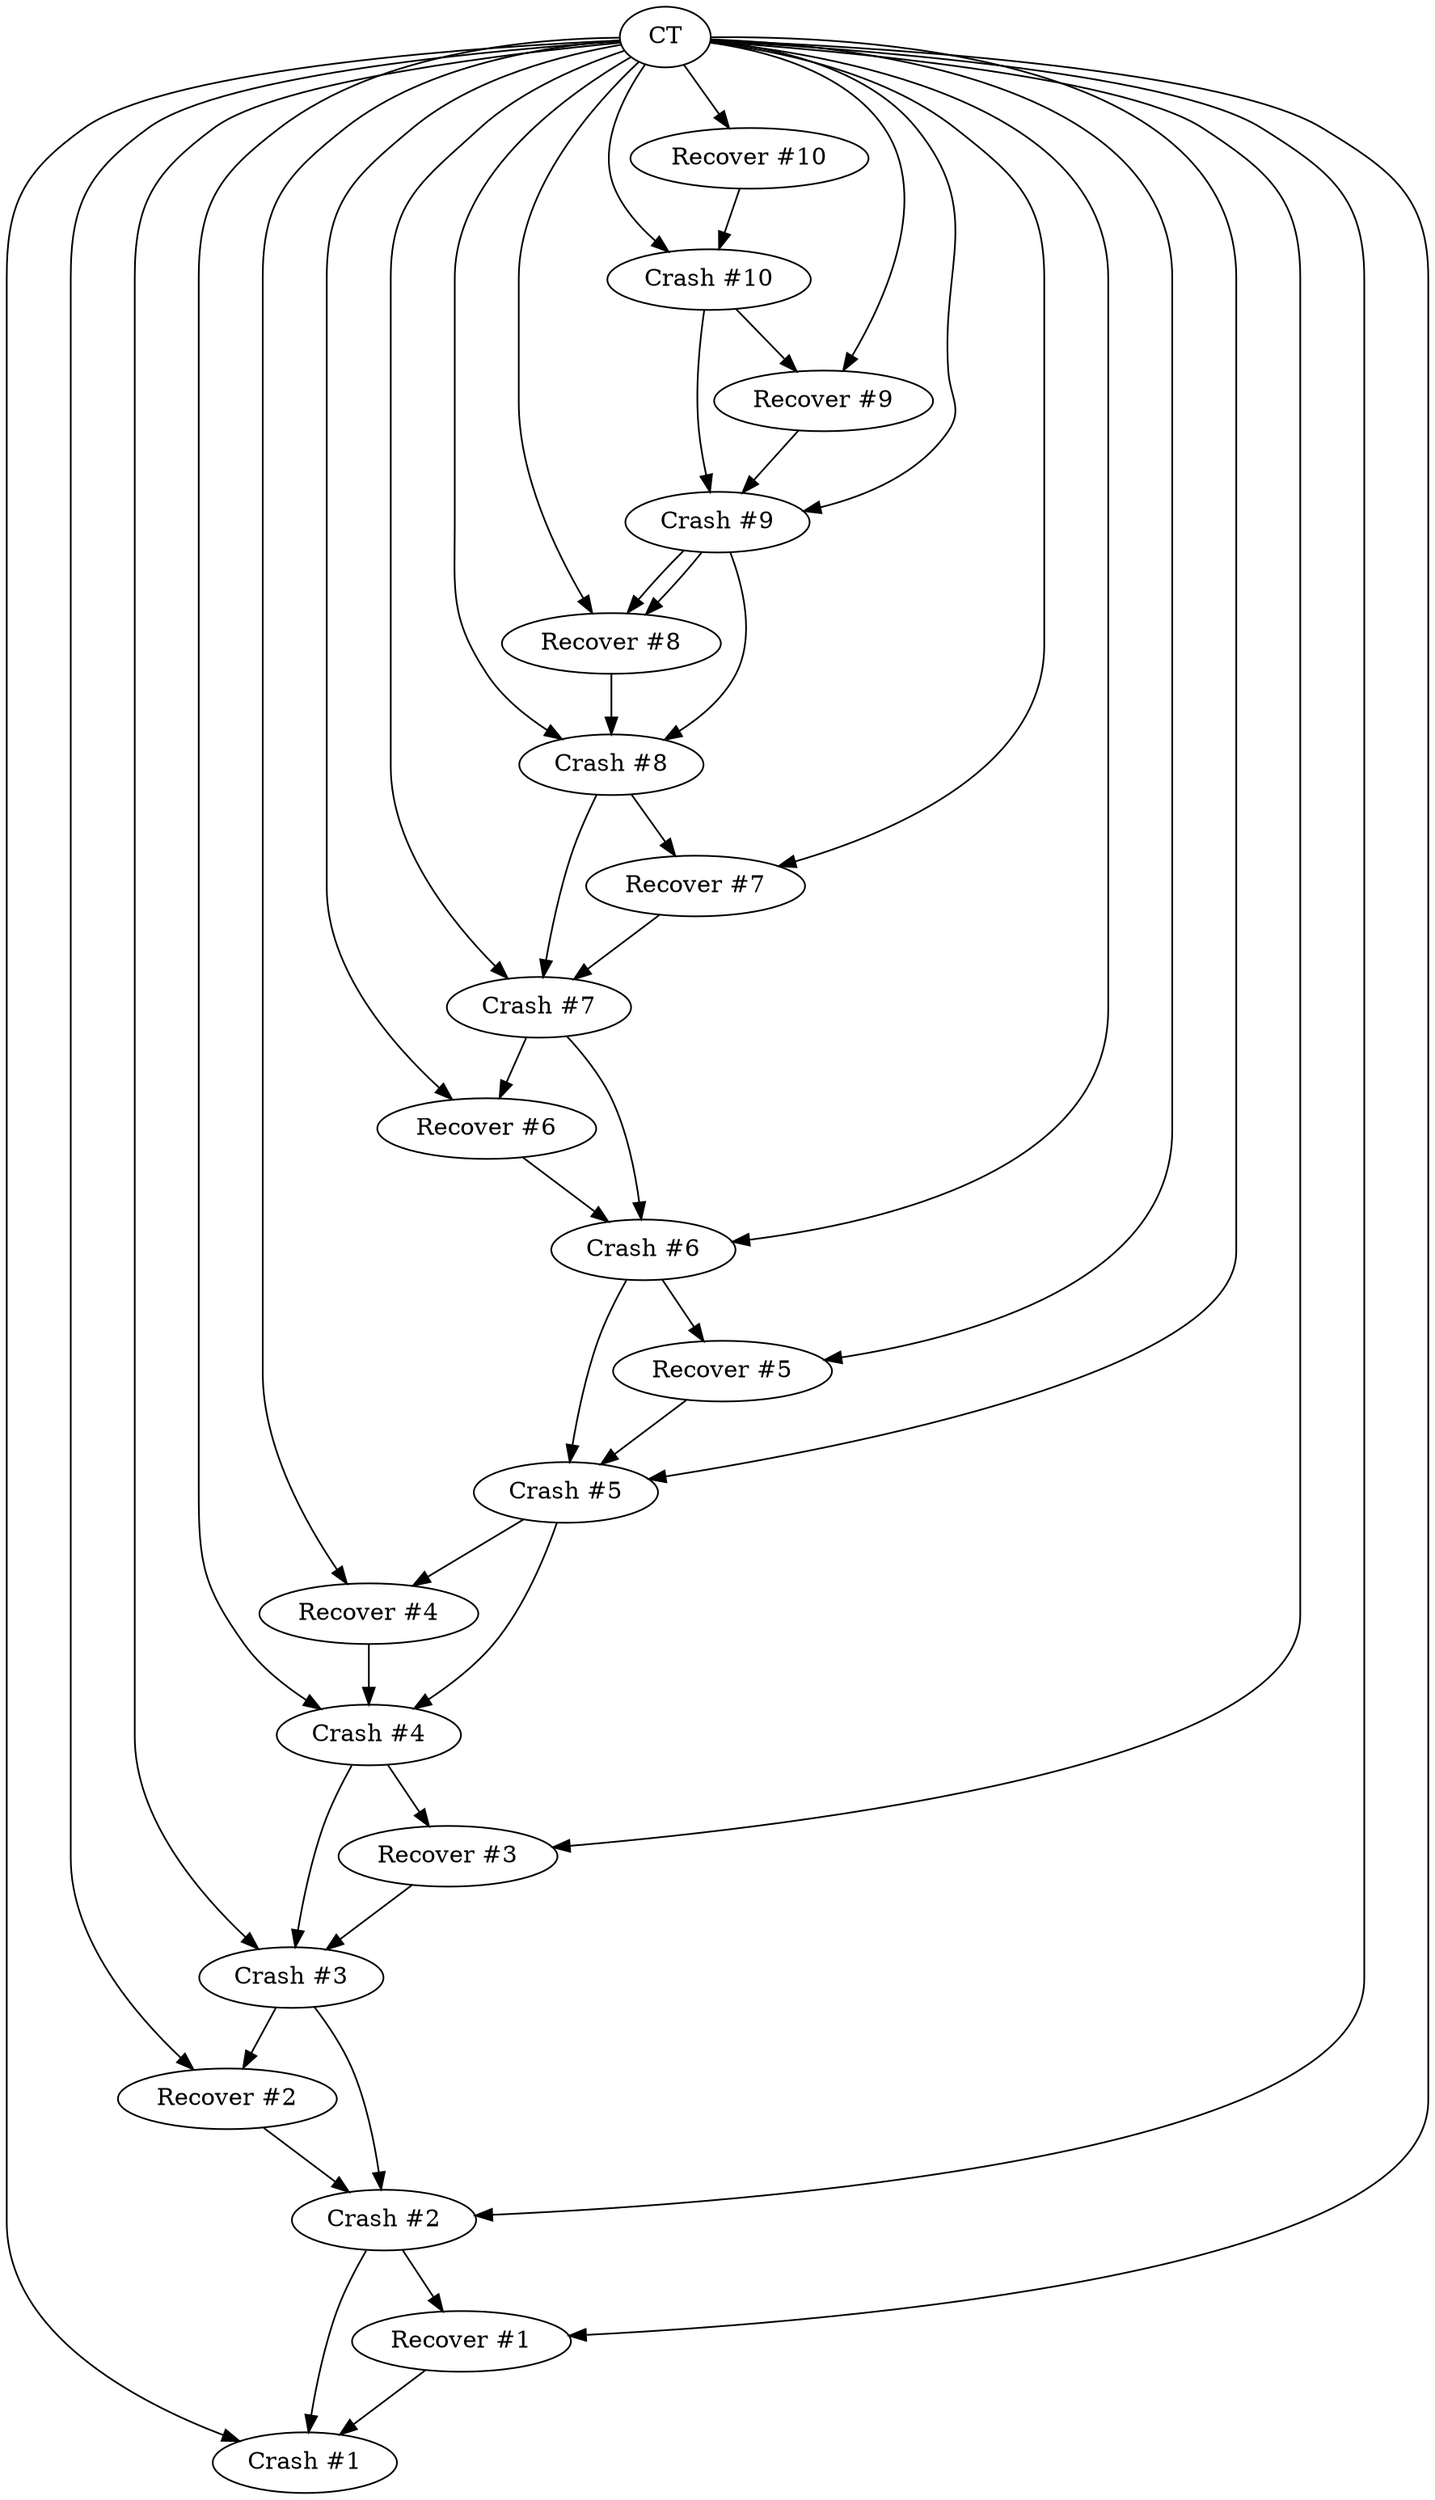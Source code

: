 digraph abstract {
    CT [lable = "Crash Test"]
    C1 [label="Crash #1"]
    C2 [label="Crash #2"]
    C3 [label="Crash #3"]
    C4 [label="Crash #4"]
    C5 [label="Crash #5"]
    C6 [label="Crash #6"]
    C7 [label="Crash #7"]
    C8 [label="Crash #8"]
    C9 [label="Crash #9"]
    C10 [label="Crash #10"]
    R1 [label="Recover #1"]
    R2 [label="Recover #2"]
    R3 [label="Recover #3"]
    R4 [label="Recover #4"]
    R5 [label="Recover #5"]
    R6 [label="Recover #6"]
    R7 [label="Recover #7"]
    R8 [label="Recover #8"]
    R9 [label="Recover #9"]
    R10 [label="Recover #10"]

CT->C1
CT->C2
CT->C3
CT->C4
CT->C5
CT->C6
CT->C7
CT->C8
CT->C9
CT->C10

CT->R1
CT->R2
CT->R3
CT->R4
CT->R5
CT->R6
CT->R7
CT->R8
CT->R9
CT->R10

R1->C1
R2->C2
R3->C3
R4->C4
R5->C5
R6->C6
R7->C7
R8->C8
R9->C9
R10->C10

C10->C9
C9->C8
C8->C7
C7->C6
C6->C5
C5->C4
C4->C3
C3->C2
C2->C1

C10->R9
C9->R8
C8->R7
C7->R6
C6->R5
C5->R4
C4->R3
C3->R2
C2->R1
C9->R8



    }